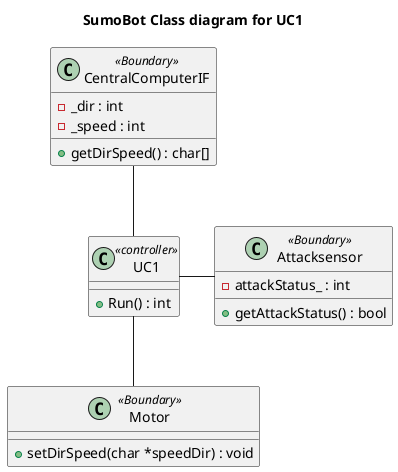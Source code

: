 @startuml
title SumoBot Class diagram for UC1


class UC1 <<controller>>{
    +Run() : int
}

class Attacksensor<<Boundary>>{
    -attackStatus_ : int
    +getAttackStatus() : bool 
}

class Motor <<Boundary>>{
    +setDirSpeed(char *speedDir) : void
}
class CentralComputerIF <<Boundary>>{
    -_dir : int
    -_speed : int
    +getDirSpeed() : char[]
}

CentralComputerIF -- UC1
UC1 -- Motor
UC1 - Attacksensor

@enduml
